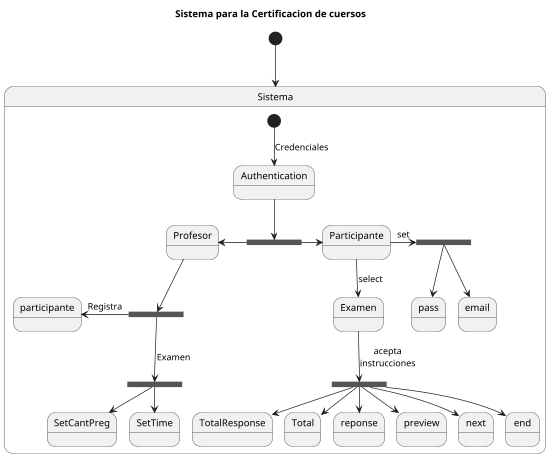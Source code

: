 @startuml Proyecto Estatos del Sistema

title Sistema para la Certificacion de cuersos
scale 550 width
'scale 1.5 | scale 200 width | scale 100 height | scale [max] 200x100
[*] --> Sistema

state Sistema {
    [*] --> Authentication: Credenciales
    state actores <<fork>>
    Authentication --> actores

    actores -left-> Profesor
    actores -right-> Participante 


    state accionesProfesor <<fork>>
    Profesor --> accionesProfesor
    accionesProfesor -left-> participante: Registra
    state ex <<fork>>
    accionesProfesor --> ex : Examen
    ex --> SetCantPreg 
    ex --> SetTime 

    
    
    Participante --> Examen: select
    state accionesParticipante <<fork>>
    Examen --> accionesParticipante: acepta\ninstrucciones
    accionesParticipante --> TotalResponse
    accionesParticipante --> Total
    accionesParticipante --> reponse
    accionesParticipante --> preview
    accionesParticipante --> next
    accionesParticipante --> end

    

    state SetRegistro <<fork>>
    Participante -right-> SetRegistro: set
    SetRegistro --> pass
    SetRegistro --> email

}


@enduml